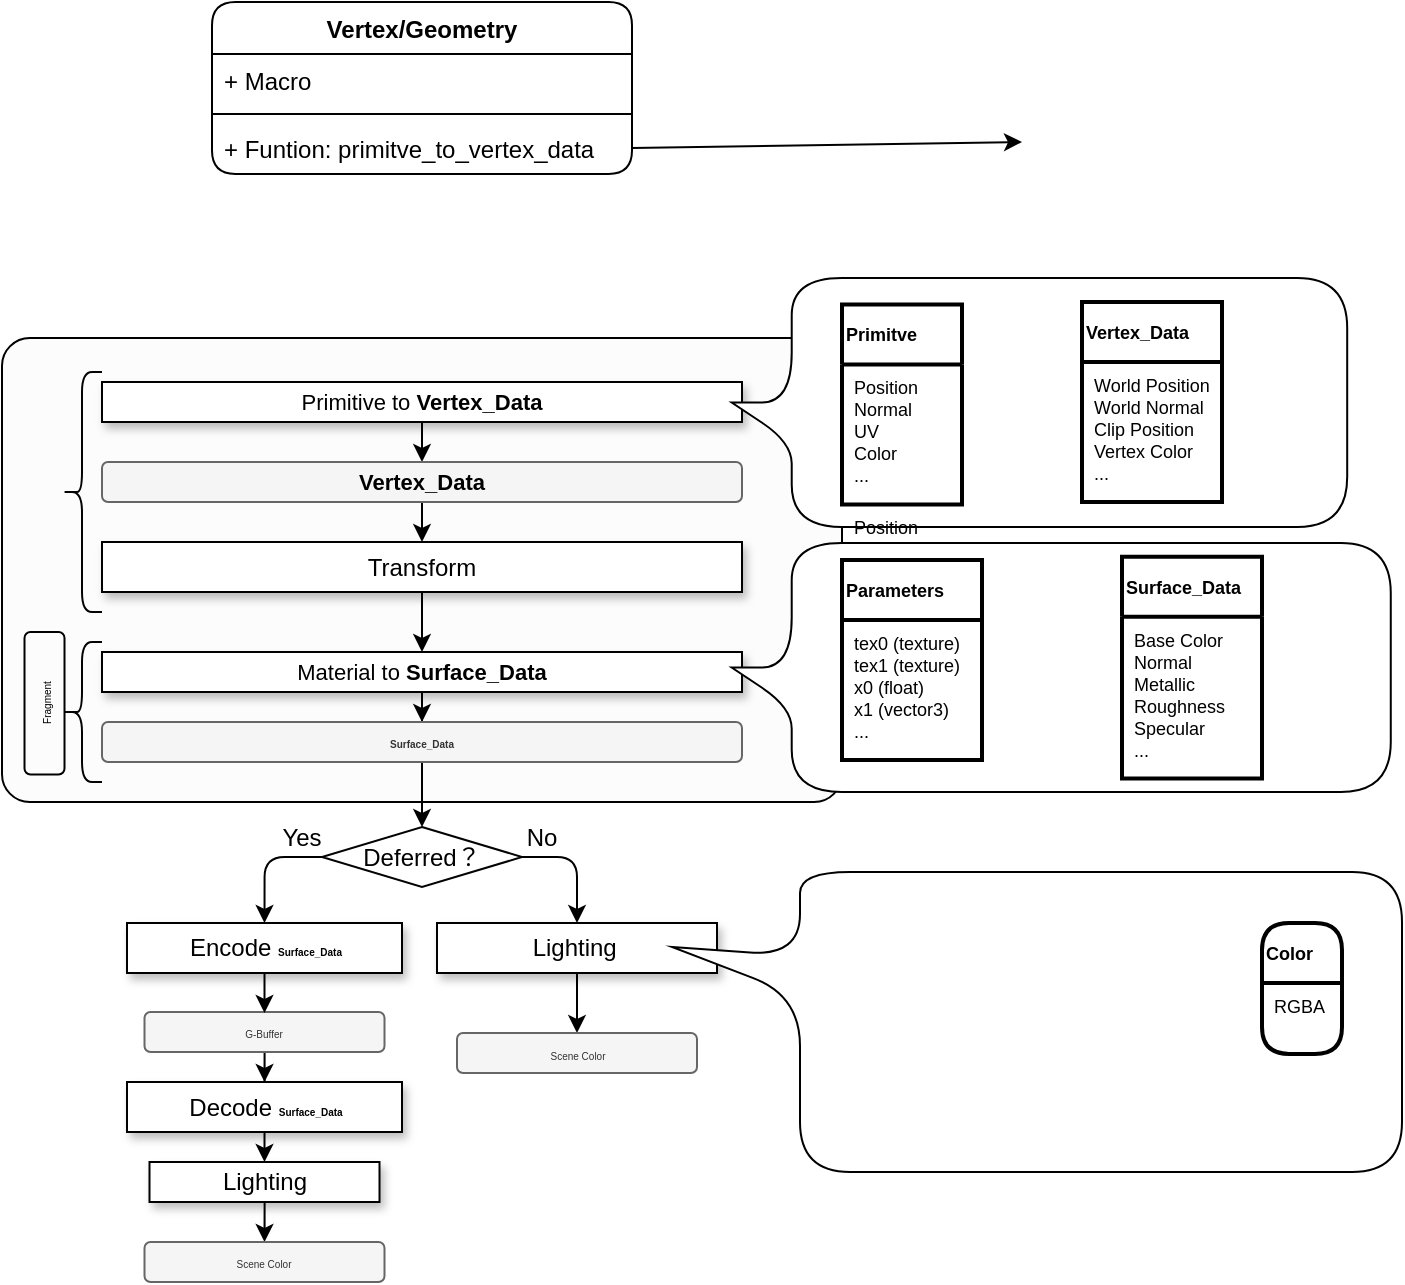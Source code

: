 <mxfile version="20.6.2" type="github">
  <diagram id="rjo74vok-zISJOvy7XTI" name="第 1 页">
    <mxGraphModel dx="1038" dy="588" grid="1" gridSize="10" guides="1" tooltips="1" connect="1" arrows="1" fold="1" page="1" pageScale="1" pageWidth="827" pageHeight="1169" math="0" shadow="0">
      <root>
        <mxCell id="0" />
        <mxCell id="1" parent="0" />
        <mxCell id="tUKbnSFkeA9dqwj0QO37-48" value="" style="rounded=1;whiteSpace=wrap;html=1;shadow=0;glass=0;sketch=0;fontSize=5;fillColor=#FCFCFC;arcSize=6;" vertex="1" parent="1">
          <mxGeometry x="50" y="268" width="420" height="232" as="geometry" />
        </mxCell>
        <mxCell id="tUKbnSFkeA9dqwj0QO37-85" style="edgeStyle=orthogonalEdgeStyle;rounded=1;orthogonalLoop=1;jettySize=auto;html=1;entryX=0.5;entryY=0;entryDx=0;entryDy=0;fontSize=17;" edge="1" parent="1" source="tUKbnSFkeA9dqwj0QO37-31" target="tUKbnSFkeA9dqwj0QO37-55">
          <mxGeometry relative="1" as="geometry" />
        </mxCell>
        <mxCell id="tUKbnSFkeA9dqwj0QO37-31" value="&lt;font style=&quot;font-size: 11px;&quot;&gt;Material to&amp;nbsp;&lt;b style=&quot;font-size: 11px;&quot;&gt;Surface_Data&lt;/b&gt;&lt;/font&gt;" style="rounded=0;whiteSpace=wrap;html=1;fontSize=12;glass=0;strokeWidth=1;shadow=1;" vertex="1" parent="1">
          <mxGeometry x="100" y="425" width="320" height="20" as="geometry" />
        </mxCell>
        <mxCell id="tUKbnSFkeA9dqwj0QO37-135" style="edgeStyle=orthogonalEdgeStyle;rounded=1;orthogonalLoop=1;jettySize=auto;html=1;entryX=0.5;entryY=0;entryDx=0;entryDy=0;fontSize=12;" edge="1" parent="1" source="tUKbnSFkeA9dqwj0QO37-43" target="tUKbnSFkeA9dqwj0QO37-87">
          <mxGeometry relative="1" as="geometry" />
        </mxCell>
        <mxCell id="tUKbnSFkeA9dqwj0QO37-43" value="G-Buffer" style="rounded=1;whiteSpace=wrap;html=1;shadow=0;glass=0;sketch=0;fontSize=5;fillColor=#f5f5f5;fontColor=#333333;strokeColor=#666666;" vertex="1" parent="1">
          <mxGeometry x="121.25" y="605" width="120" height="20" as="geometry" />
        </mxCell>
        <mxCell id="tUKbnSFkeA9dqwj0QO37-92" style="edgeStyle=orthogonalEdgeStyle;rounded=1;orthogonalLoop=1;jettySize=auto;html=1;entryX=0.5;entryY=0;entryDx=0;entryDy=0;fontSize=17;" edge="1" parent="1" source="tUKbnSFkeA9dqwj0QO37-46" target="tUKbnSFkeA9dqwj0QO37-68">
          <mxGeometry relative="1" as="geometry" />
        </mxCell>
        <mxCell id="tUKbnSFkeA9dqwj0QO37-46" value="Lighting" style="rounded=0;whiteSpace=wrap;html=1;fontSize=12;glass=0;strokeWidth=1;shadow=1;" vertex="1" parent="1">
          <mxGeometry x="123.75" y="680" width="115" height="20" as="geometry" />
        </mxCell>
        <mxCell id="tUKbnSFkeA9dqwj0QO37-94" style="edgeStyle=orthogonalEdgeStyle;rounded=1;orthogonalLoop=1;jettySize=auto;html=1;exitX=0.5;exitY=1;exitDx=0;exitDy=0;entryX=0.5;entryY=0;entryDx=0;entryDy=0;fontSize=11;" edge="1" parent="1" source="tUKbnSFkeA9dqwj0QO37-47" target="tUKbnSFkeA9dqwj0QO37-93">
          <mxGeometry relative="1" as="geometry" />
        </mxCell>
        <mxCell id="tUKbnSFkeA9dqwj0QO37-47" value="Lighting&amp;nbsp;" style="rounded=0;whiteSpace=wrap;html=1;fontSize=12;glass=0;strokeWidth=1;shadow=1;" vertex="1" parent="1">
          <mxGeometry x="267.5" y="560.5" width="140" height="25" as="geometry" />
        </mxCell>
        <mxCell id="tUKbnSFkeA9dqwj0QO37-50" value="Fragment" style="text;html=1;strokeColor=none;fillColor=none;align=center;verticalAlign=middle;whiteSpace=wrap;rounded=0;shadow=0;glass=0;sketch=0;fontSize=5;rotation=270;" vertex="1" parent="1">
          <mxGeometry x="41.25" y="435" width="60" height="30" as="geometry" />
        </mxCell>
        <mxCell id="tUKbnSFkeA9dqwj0QO37-128" value="" style="edgeStyle=orthogonalEdgeStyle;rounded=1;orthogonalLoop=1;jettySize=auto;html=1;fontSize=12;exitX=0.5;exitY=1;exitDx=0;exitDy=0;" edge="1" parent="1" source="tUKbnSFkeA9dqwj0QO37-55" target="tUKbnSFkeA9dqwj0QO37-127">
          <mxGeometry relative="1" as="geometry">
            <mxPoint x="260" y="492.5" as="sourcePoint" />
          </mxGeometry>
        </mxCell>
        <mxCell id="tUKbnSFkeA9dqwj0QO37-55" value="&lt;b&gt;Surface_Data&lt;/b&gt;" style="rounded=1;whiteSpace=wrap;html=1;shadow=0;glass=0;sketch=0;fontSize=5;fillColor=#f5f5f5;fontColor=#333333;strokeColor=#666666;" vertex="1" parent="1">
          <mxGeometry x="100" y="460" width="320" height="20" as="geometry" />
        </mxCell>
        <mxCell id="tUKbnSFkeA9dqwj0QO37-68" value="Scene Color" style="rounded=1;whiteSpace=wrap;html=1;shadow=0;glass=0;sketch=0;fontSize=5;fillColor=#f5f5f5;fontColor=#333333;strokeColor=#666666;" vertex="1" parent="1">
          <mxGeometry x="121.25" y="720" width="120" height="20" as="geometry" />
        </mxCell>
        <mxCell id="tUKbnSFkeA9dqwj0QO37-136" style="edgeStyle=orthogonalEdgeStyle;rounded=1;orthogonalLoop=1;jettySize=auto;html=1;entryX=0.5;entryY=0;entryDx=0;entryDy=0;fontSize=12;" edge="1" parent="1" source="tUKbnSFkeA9dqwj0QO37-81" target="tUKbnSFkeA9dqwj0QO37-43">
          <mxGeometry relative="1" as="geometry" />
        </mxCell>
        <mxCell id="tUKbnSFkeA9dqwj0QO37-81" value="Encode &lt;b style=&quot;font-size: 5px;&quot;&gt;Surface_Data&lt;/b&gt;" style="rounded=0;whiteSpace=wrap;html=1;fontSize=12;glass=0;strokeWidth=1;shadow=1;" vertex="1" parent="1">
          <mxGeometry x="112.5" y="560.5" width="137.5" height="25" as="geometry" />
        </mxCell>
        <mxCell id="tUKbnSFkeA9dqwj0QO37-91" style="edgeStyle=orthogonalEdgeStyle;rounded=1;orthogonalLoop=1;jettySize=auto;html=1;exitX=0.5;exitY=1;exitDx=0;exitDy=0;entryX=0.5;entryY=0;entryDx=0;entryDy=0;fontSize=17;" edge="1" parent="1" source="tUKbnSFkeA9dqwj0QO37-87" target="tUKbnSFkeA9dqwj0QO37-46">
          <mxGeometry relative="1" as="geometry" />
        </mxCell>
        <mxCell id="tUKbnSFkeA9dqwj0QO37-87" value="Decode &lt;b style=&quot;font-size: 5px;&quot;&gt;Surface_Data&lt;/b&gt;" style="rounded=0;whiteSpace=wrap;html=1;fontSize=12;glass=0;strokeWidth=1;shadow=1;" vertex="1" parent="1">
          <mxGeometry x="112.5" y="640" width="137.5" height="25" as="geometry" />
        </mxCell>
        <mxCell id="tUKbnSFkeA9dqwj0QO37-93" value="Scene Color" style="rounded=1;whiteSpace=wrap;html=1;shadow=0;glass=0;sketch=0;fontSize=5;fillColor=#f5f5f5;fontColor=#333333;strokeColor=#666666;" vertex="1" parent="1">
          <mxGeometry x="277.5" y="615.5" width="120" height="20" as="geometry" />
        </mxCell>
        <mxCell id="tUKbnSFkeA9dqwj0QO37-96" style="edgeStyle=orthogonalEdgeStyle;rounded=1;orthogonalLoop=1;jettySize=auto;html=1;entryX=0.5;entryY=0;entryDx=0;entryDy=0;fontSize=17;" edge="1" parent="1" source="tUKbnSFkeA9dqwj0QO37-97" target="tUKbnSFkeA9dqwj0QO37-100">
          <mxGeometry relative="1" as="geometry" />
        </mxCell>
        <mxCell id="tUKbnSFkeA9dqwj0QO37-97" value="&lt;font style=&quot;font-size: 11px;&quot;&gt;Primitive to&amp;nbsp;&lt;b style=&quot;font-size: 11px;&quot;&gt;Vertex_Data&lt;/b&gt;&lt;/font&gt;" style="rounded=0;whiteSpace=wrap;html=1;fontSize=12;glass=0;strokeWidth=1;shadow=1;" vertex="1" parent="1">
          <mxGeometry x="100" y="290" width="320" height="20" as="geometry" />
        </mxCell>
        <mxCell id="tUKbnSFkeA9dqwj0QO37-103" style="edgeStyle=orthogonalEdgeStyle;rounded=1;orthogonalLoop=1;jettySize=auto;html=1;exitX=0.5;exitY=1;exitDx=0;exitDy=0;entryX=0.5;entryY=0;entryDx=0;entryDy=0;fontSize=11;" edge="1" parent="1" source="tUKbnSFkeA9dqwj0QO37-98" target="tUKbnSFkeA9dqwj0QO37-31">
          <mxGeometry relative="1" as="geometry" />
        </mxCell>
        <mxCell id="tUKbnSFkeA9dqwj0QO37-98" value="Transform" style="rounded=0;whiteSpace=wrap;html=1;fontSize=12;glass=0;strokeWidth=1;shadow=1;" vertex="1" parent="1">
          <mxGeometry x="100" y="370" width="320" height="25" as="geometry" />
        </mxCell>
        <mxCell id="tUKbnSFkeA9dqwj0QO37-102" value="" style="edgeStyle=orthogonalEdgeStyle;rounded=1;orthogonalLoop=1;jettySize=auto;html=1;fontSize=11;" edge="1" parent="1" source="tUKbnSFkeA9dqwj0QO37-100" target="tUKbnSFkeA9dqwj0QO37-98">
          <mxGeometry relative="1" as="geometry" />
        </mxCell>
        <mxCell id="tUKbnSFkeA9dqwj0QO37-100" value="&lt;b style=&quot;color: rgb(0, 0, 0); font-size: 11px;&quot;&gt;Vertex_Data&lt;/b&gt;" style="rounded=1;whiteSpace=wrap;html=1;shadow=0;glass=0;sketch=0;fontSize=5;fillColor=#f5f5f5;fontColor=#333333;strokeColor=#666666;" vertex="1" parent="1">
          <mxGeometry x="100" y="330" width="320" height="20" as="geometry" />
        </mxCell>
        <mxCell id="tUKbnSFkeA9dqwj0QO37-113" value="Yes" style="text;html=1;strokeColor=none;fillColor=none;align=center;verticalAlign=middle;whiteSpace=wrap;rounded=0;shadow=0;glass=0;dashed=1;sketch=0;fontSize=12;" vertex="1" parent="1">
          <mxGeometry x="170" y="502.5" width="60" height="30" as="geometry" />
        </mxCell>
        <mxCell id="tUKbnSFkeA9dqwj0QO37-115" value="No" style="text;html=1;strokeColor=none;fillColor=none;align=center;verticalAlign=middle;whiteSpace=wrap;rounded=0;shadow=0;glass=0;dashed=1;sketch=0;fontSize=12;" vertex="1" parent="1">
          <mxGeometry x="290" y="502.5" width="60" height="30" as="geometry" />
        </mxCell>
        <mxCell id="tUKbnSFkeA9dqwj0QO37-118" value="" style="shape=curlyBracket;whiteSpace=wrap;html=1;rounded=1;flipH=1;labelPosition=right;verticalLabelPosition=middle;align=left;verticalAlign=middle;shadow=0;glass=0;sketch=0;strokeColor=#030303;fontSize=12;fillColor=default;rotation=-180;" vertex="1" parent="1">
          <mxGeometry x="80" y="285" width="20" height="120" as="geometry" />
        </mxCell>
        <mxCell id="tUKbnSFkeA9dqwj0QO37-119" value="" style="shape=curlyBracket;whiteSpace=wrap;html=1;rounded=1;flipH=1;labelPosition=right;verticalLabelPosition=middle;align=left;verticalAlign=middle;shadow=0;glass=0;sketch=0;strokeColor=#030303;fontSize=12;fillColor=default;rotation=-180;" vertex="1" parent="1">
          <mxGeometry x="80" y="420" width="20" height="70" as="geometry" />
        </mxCell>
        <mxCell id="tUKbnSFkeA9dqwj0QO37-129" style="edgeStyle=orthogonalEdgeStyle;rounded=1;orthogonalLoop=1;jettySize=auto;html=1;entryX=0.5;entryY=0;entryDx=0;entryDy=0;fontSize=12;exitX=0;exitY=0.5;exitDx=0;exitDy=0;exitPerimeter=0;" edge="1" parent="1" source="tUKbnSFkeA9dqwj0QO37-127" target="tUKbnSFkeA9dqwj0QO37-81">
          <mxGeometry relative="1" as="geometry" />
        </mxCell>
        <mxCell id="tUKbnSFkeA9dqwj0QO37-130" style="edgeStyle=orthogonalEdgeStyle;rounded=1;orthogonalLoop=1;jettySize=auto;html=1;entryX=0.5;entryY=0;entryDx=0;entryDy=0;fontSize=12;exitX=1;exitY=0.5;exitDx=0;exitDy=0;exitPerimeter=0;" edge="1" parent="1" source="tUKbnSFkeA9dqwj0QO37-127" target="tUKbnSFkeA9dqwj0QO37-47">
          <mxGeometry relative="1" as="geometry" />
        </mxCell>
        <mxCell id="tUKbnSFkeA9dqwj0QO37-127" value="Deferred？" style="strokeWidth=1;html=1;shape=mxgraph.flowchart.decision;whiteSpace=wrap;rounded=1;shadow=0;glass=0;sketch=0;strokeColor=#030303;fontSize=12;fillColor=default;" vertex="1" parent="1">
          <mxGeometry x="210" y="512.5" width="100" height="30" as="geometry" />
        </mxCell>
        <mxCell id="tUKbnSFkeA9dqwj0QO37-139" value="" style="rounded=1;whiteSpace=wrap;html=1;shadow=0;glass=0;sketch=0;strokeColor=default;strokeWidth=1;fontSize=12;fillColor=none;rotation=-90;" vertex="1" parent="1">
          <mxGeometry x="35.63" y="440.63" width="71.25" height="20" as="geometry" />
        </mxCell>
        <mxCell id="tUKbnSFkeA9dqwj0QO37-162" value="Vertex/Geometry" style="swimlane;fontStyle=1;align=center;verticalAlign=top;childLayout=stackLayout;horizontal=1;startSize=26;horizontalStack=0;resizeParent=1;resizeParentMax=0;resizeLast=0;collapsible=1;marginBottom=0;rounded=1;shadow=0;glass=0;sketch=0;strokeColor=default;strokeWidth=1;fontSize=12;fillColor=none;swimlaneFillColor=none;" vertex="1" parent="1">
          <mxGeometry x="155" y="100" width="210" height="86" as="geometry" />
        </mxCell>
        <mxCell id="tUKbnSFkeA9dqwj0QO37-163" value="+ Macro" style="text;strokeColor=none;fillColor=none;align=left;verticalAlign=top;spacingLeft=4;spacingRight=4;overflow=hidden;rotatable=0;points=[[0,0.5],[1,0.5]];portConstraint=eastwest;rounded=1;shadow=0;glass=0;sketch=0;strokeWidth=1;fontSize=12;noLabel=0;" vertex="1" parent="tUKbnSFkeA9dqwj0QO37-162">
          <mxGeometry y="26" width="210" height="26" as="geometry" />
        </mxCell>
        <mxCell id="tUKbnSFkeA9dqwj0QO37-164" value="" style="line;strokeWidth=1;fillColor=none;align=left;verticalAlign=middle;spacingTop=-1;spacingLeft=3;spacingRight=3;rotatable=0;labelPosition=right;points=[];portConstraint=eastwest;strokeColor=inherit;rounded=1;shadow=0;glass=0;sketch=0;fontSize=12;" vertex="1" parent="tUKbnSFkeA9dqwj0QO37-162">
          <mxGeometry y="52" width="210" height="8" as="geometry" />
        </mxCell>
        <mxCell id="tUKbnSFkeA9dqwj0QO37-165" value="+ Funtion: primitve_to_vertex_data" style="text;strokeColor=none;fillColor=none;align=left;verticalAlign=top;spacingLeft=4;spacingRight=4;overflow=hidden;rotatable=0;points=[[0,0.5],[1,0.5]];portConstraint=eastwest;rounded=1;shadow=0;glass=0;sketch=0;strokeWidth=1;fontSize=12;" vertex="1" parent="tUKbnSFkeA9dqwj0QO37-162">
          <mxGeometry y="60" width="210" height="26" as="geometry" />
        </mxCell>
        <mxCell id="tUKbnSFkeA9dqwj0QO37-178" value="" style="shape=callout;whiteSpace=wrap;html=1;perimeter=calloutPerimeter;rounded=1;shadow=0;glass=0;sketch=0;strokeColor=default;strokeWidth=1;fontSize=13;fillColor=default;rotation=90;arcSize=50;" vertex="1" parent="1">
          <mxGeometry x="506.48" y="146.37" width="124.5" height="307.74" as="geometry" />
        </mxCell>
        <mxCell id="tUKbnSFkeA9dqwj0QO37-160" value="Vertex_Data" style="swimlane;childLayout=stackLayout;horizontal=1;startSize=30;horizontalStack=0;rounded=0;fontSize=9;fontStyle=1;strokeWidth=2;resizeParent=0;resizeLast=1;shadow=0;dashed=0;align=left;glass=0;sketch=0;strokeColor=default;fillColor=none;" vertex="1" parent="1">
          <mxGeometry x="590" y="250" width="70" height="100" as="geometry" />
        </mxCell>
        <mxCell id="tUKbnSFkeA9dqwj0QO37-161" value="World Position&#xa;World Normal&#xa;Clip Position&#xa;Vertex Color&#xa;...&#xa;" style="align=left;strokeColor=none;fillColor=none;spacingLeft=4;fontSize=9;verticalAlign=top;resizable=0;rotatable=0;part=1;rounded=1;shadow=0;glass=0;sketch=0;strokeWidth=1;" vertex="1" parent="tUKbnSFkeA9dqwj0QO37-160">
          <mxGeometry y="30" width="70" height="70" as="geometry" />
        </mxCell>
        <mxCell id="tUKbnSFkeA9dqwj0QO37-183" style="edgeStyle=orthogonalEdgeStyle;rounded=1;orthogonalLoop=1;jettySize=auto;html=1;exitX=0.5;exitY=1;exitDx=0;exitDy=0;fontSize=9;" edge="1" parent="tUKbnSFkeA9dqwj0QO37-160">
          <mxGeometry relative="1" as="geometry">
            <mxPoint x="35" y="76.5" as="sourcePoint" />
            <mxPoint x="35" y="76.5" as="targetPoint" />
          </mxGeometry>
        </mxCell>
        <mxCell id="tUKbnSFkeA9dqwj0QO37-180" value="Primitve" style="swimlane;childLayout=stackLayout;horizontal=1;startSize=30;horizontalStack=0;rounded=0;fontSize=9;fontStyle=1;strokeWidth=2;resizeParent=0;resizeLast=1;shadow=0;dashed=0;align=left;glass=0;sketch=0;strokeColor=default;fillColor=none;" vertex="1" parent="1">
          <mxGeometry x="470" y="251.23" width="60" height="100" as="geometry" />
        </mxCell>
        <mxCell id="tUKbnSFkeA9dqwj0QO37-181" value="Position&#xa;Normal&#xa;UV&#xa;Color&#xa;...&#xa;&#xa;" style="align=left;strokeColor=none;fillColor=none;spacingLeft=4;fontSize=9;verticalAlign=top;resizable=0;rotatable=0;part=1;rounded=1;shadow=0;glass=0;sketch=0;strokeWidth=1;" vertex="1" parent="tUKbnSFkeA9dqwj0QO37-180">
          <mxGeometry y="30" width="60" height="70" as="geometry" />
        </mxCell>
        <mxCell id="tUKbnSFkeA9dqwj0QO37-203" value="Position&#xa;Normal&#xa;UV&#xa;Color&#xa;...&#xa;&#xa;" style="align=left;strokeColor=none;fillColor=none;spacingLeft=4;fontSize=9;verticalAlign=top;resizable=0;rotatable=0;part=1;rounded=1;shadow=0;glass=0;sketch=0;strokeWidth=1;" vertex="1" parent="tUKbnSFkeA9dqwj0QO37-180">
          <mxGeometry y="100" width="60" as="geometry" />
        </mxCell>
        <mxCell id="tUKbnSFkeA9dqwj0QO37-186" value="" style="endArrow=classic;html=1;rounded=1;fontSize=9;exitX=1;exitY=0.5;exitDx=0;exitDy=0;" edge="1" parent="1" source="tUKbnSFkeA9dqwj0QO37-165">
          <mxGeometry width="50" height="50" relative="1" as="geometry">
            <mxPoint x="330" y="360" as="sourcePoint" />
            <mxPoint x="560" y="170" as="targetPoint" />
          </mxGeometry>
        </mxCell>
        <mxCell id="tUKbnSFkeA9dqwj0QO37-194" value="" style="shape=callout;whiteSpace=wrap;html=1;perimeter=calloutPerimeter;rounded=1;shadow=0;glass=0;sketch=0;strokeColor=default;strokeWidth=1;fontSize=13;fillColor=default;rotation=90;arcSize=50;" vertex="1" parent="1">
          <mxGeometry x="517.37" y="268" width="124.5" height="329.53" as="geometry" />
        </mxCell>
        <mxCell id="tUKbnSFkeA9dqwj0QO37-188" value="Surface_Data" style="swimlane;childLayout=stackLayout;horizontal=1;startSize=30;horizontalStack=0;rounded=0;fontSize=9;fontStyle=1;strokeWidth=2;resizeParent=0;resizeLast=1;shadow=0;dashed=0;align=left;glass=0;sketch=0;strokeColor=default;fillColor=none;" vertex="1" parent="1">
          <mxGeometry x="610" y="377.33" width="70" height="110.88" as="geometry" />
        </mxCell>
        <mxCell id="tUKbnSFkeA9dqwj0QO37-189" value="Base Color&#xa;Normal&#xa;Metallic&#xa;Roughness&#xa;Specular&#xa;...&#xa;" style="align=left;strokeColor=none;fillColor=none;spacingLeft=4;fontSize=9;verticalAlign=top;resizable=0;rotatable=0;part=1;rounded=1;shadow=0;glass=0;sketch=0;strokeWidth=1;" vertex="1" parent="tUKbnSFkeA9dqwj0QO37-188">
          <mxGeometry y="30" width="70" height="80.88" as="geometry" />
        </mxCell>
        <mxCell id="tUKbnSFkeA9dqwj0QO37-190" style="edgeStyle=orthogonalEdgeStyle;rounded=1;orthogonalLoop=1;jettySize=auto;html=1;exitX=0.5;exitY=1;exitDx=0;exitDy=0;fontSize=9;" edge="1" parent="tUKbnSFkeA9dqwj0QO37-188" source="tUKbnSFkeA9dqwj0QO37-189" target="tUKbnSFkeA9dqwj0QO37-189">
          <mxGeometry relative="1" as="geometry" />
        </mxCell>
        <mxCell id="tUKbnSFkeA9dqwj0QO37-191" value="Parameters" style="swimlane;childLayout=stackLayout;horizontal=1;startSize=30;horizontalStack=0;rounded=0;fontSize=9;fontStyle=1;strokeWidth=2;resizeParent=0;resizeLast=1;shadow=0;dashed=0;align=left;glass=0;sketch=0;strokeColor=default;fillColor=none;" vertex="1" parent="1">
          <mxGeometry x="470" y="379" width="70" height="100" as="geometry" />
        </mxCell>
        <mxCell id="tUKbnSFkeA9dqwj0QO37-192" value="tex0 (texture)&#xa;tex1 (texture)&#xa;x0 (float)&#xa;x1 (vector3)&#xa;...&#xa;" style="align=left;strokeColor=none;fillColor=none;spacingLeft=4;fontSize=9;verticalAlign=top;resizable=0;rotatable=0;part=1;rounded=1;shadow=0;glass=0;sketch=0;strokeWidth=1;" vertex="1" parent="tUKbnSFkeA9dqwj0QO37-191">
          <mxGeometry y="30" width="70" height="70" as="geometry" />
        </mxCell>
        <mxCell id="tUKbnSFkeA9dqwj0QO37-195" value="" style="shape=callout;whiteSpace=wrap;html=1;perimeter=calloutPerimeter;rounded=1;shadow=0;glass=0;sketch=0;strokeColor=default;strokeWidth=1;fontSize=9;fillColor=default;rotation=90;position2=0.25;size=64;position=0.28;arcSize=50;" vertex="1" parent="1">
          <mxGeometry x="492.5" y="427.5" width="150" height="365" as="geometry" />
        </mxCell>
        <mxCell id="tUKbnSFkeA9dqwj0QO37-200" value="Color" style="swimlane;childLayout=stackLayout;horizontal=1;startSize=30;horizontalStack=0;rounded=1;fontSize=9;fontStyle=1;strokeWidth=2;resizeParent=0;resizeLast=1;shadow=0;dashed=0;align=left;glass=0;sketch=0;strokeColor=default;fillColor=none;" vertex="1" parent="1">
          <mxGeometry x="680" y="560.5" width="40" height="65.44" as="geometry" />
        </mxCell>
        <mxCell id="tUKbnSFkeA9dqwj0QO37-201" value="RGBA" style="align=left;strokeColor=none;fillColor=none;spacingLeft=4;fontSize=9;verticalAlign=top;resizable=0;rotatable=0;part=1;rounded=1;shadow=0;glass=0;sketch=0;strokeWidth=1;" vertex="1" parent="tUKbnSFkeA9dqwj0QO37-200">
          <mxGeometry y="30" width="40" height="35.44" as="geometry" />
        </mxCell>
        <mxCell id="tUKbnSFkeA9dqwj0QO37-202" style="edgeStyle=orthogonalEdgeStyle;rounded=1;orthogonalLoop=1;jettySize=auto;html=1;exitX=0.5;exitY=1;exitDx=0;exitDy=0;fontSize=9;" edge="1" parent="tUKbnSFkeA9dqwj0QO37-200" source="tUKbnSFkeA9dqwj0QO37-201" target="tUKbnSFkeA9dqwj0QO37-201">
          <mxGeometry relative="1" as="geometry" />
        </mxCell>
      </root>
    </mxGraphModel>
  </diagram>
</mxfile>
